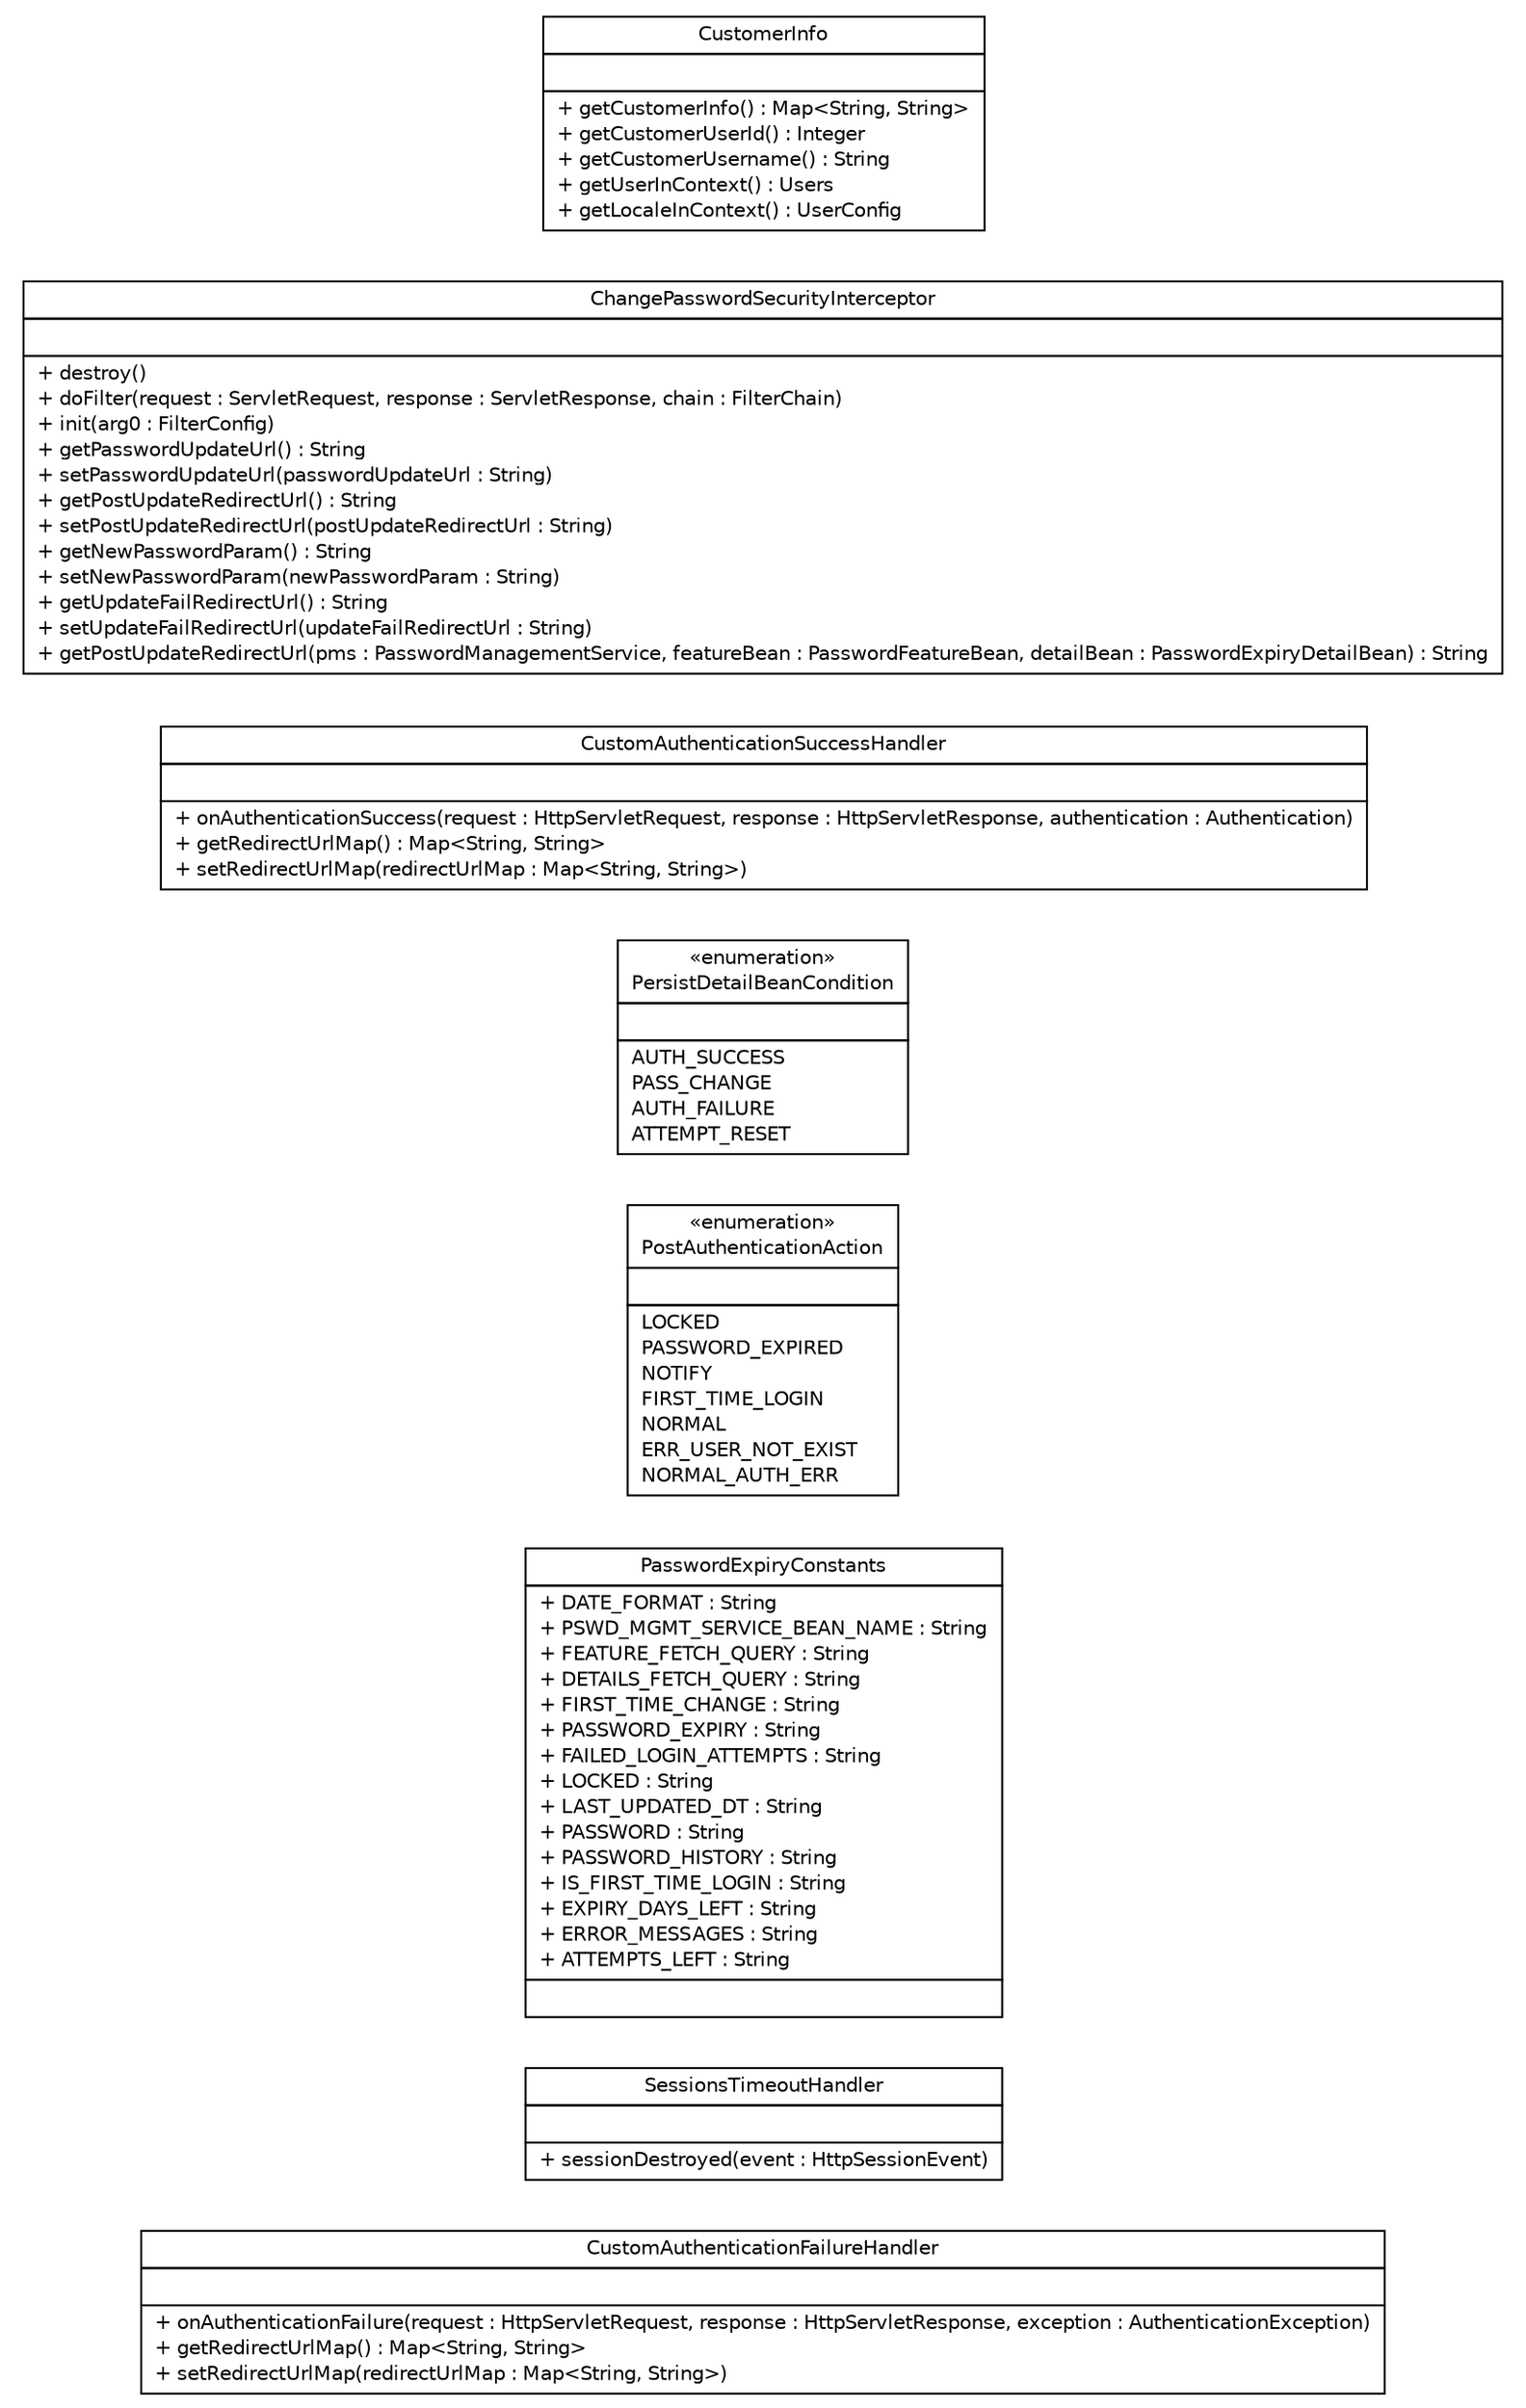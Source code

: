#!/usr/local/bin/dot
#
# Class diagram 
# Generated by UMLGraph version 5.1 (http://www.umlgraph.org/)
#

digraph G {
	edge [fontname="Helvetica",fontsize=10,labelfontname="Helvetica",labelfontsize=10];
	node [fontname="Helvetica",fontsize=10,shape=plaintext];
	nodesep=0.25;
	ranksep=0.5;
	rankdir=LR;
	// com.inn.headstartdemo.security.spring.CustomAuthenticationFailureHandler
	c263 [label=<<table title="com.inn.headstartdemo.security.spring.CustomAuthenticationFailureHandler" border="0" cellborder="1" cellspacing="0" cellpadding="2" port="p" href="./CustomAuthenticationFailureHandler.html">
		<tr><td><table border="0" cellspacing="0" cellpadding="1">
<tr><td align="center" balign="center"> CustomAuthenticationFailureHandler </td></tr>
		</table></td></tr>
		<tr><td><table border="0" cellspacing="0" cellpadding="1">
<tr><td align="left" balign="left">  </td></tr>
		</table></td></tr>
		<tr><td><table border="0" cellspacing="0" cellpadding="1">
<tr><td align="left" balign="left"> + onAuthenticationFailure(request : HttpServletRequest, response : HttpServletResponse, exception : AuthenticationException) </td></tr>
<tr><td align="left" balign="left"> + getRedirectUrlMap() : Map&lt;String, String&gt; </td></tr>
<tr><td align="left" balign="left"> + setRedirectUrlMap(redirectUrlMap : Map&lt;String, String&gt;) </td></tr>
		</table></td></tr>
		</table>>, fontname="Helvetica", fontcolor="black", fontsize=10.0];
	// com.inn.headstartdemo.security.spring.SessionsTimeoutHandler
	c264 [label=<<table title="com.inn.headstartdemo.security.spring.SessionsTimeoutHandler" border="0" cellborder="1" cellspacing="0" cellpadding="2" port="p" href="./SessionsTimeoutHandler.html">
		<tr><td><table border="0" cellspacing="0" cellpadding="1">
<tr><td align="center" balign="center"> SessionsTimeoutHandler </td></tr>
		</table></td></tr>
		<tr><td><table border="0" cellspacing="0" cellpadding="1">
<tr><td align="left" balign="left">  </td></tr>
		</table></td></tr>
		<tr><td><table border="0" cellspacing="0" cellpadding="1">
<tr><td align="left" balign="left"> + sessionDestroyed(event : HttpSessionEvent) </td></tr>
		</table></td></tr>
		</table>>, fontname="Helvetica", fontcolor="black", fontsize=10.0];
	// com.inn.headstartdemo.security.spring.PasswordExpiryConstants
	c265 [label=<<table title="com.inn.headstartdemo.security.spring.PasswordExpiryConstants" border="0" cellborder="1" cellspacing="0" cellpadding="2" port="p" href="./PasswordExpiryConstants.html">
		<tr><td><table border="0" cellspacing="0" cellpadding="1">
<tr><td align="center" balign="center"> PasswordExpiryConstants </td></tr>
		</table></td></tr>
		<tr><td><table border="0" cellspacing="0" cellpadding="1">
<tr><td align="left" balign="left"> + DATE_FORMAT : String </td></tr>
<tr><td align="left" balign="left"> + PSWD_MGMT_SERVICE_BEAN_NAME : String </td></tr>
<tr><td align="left" balign="left"> + FEATURE_FETCH_QUERY : String </td></tr>
<tr><td align="left" balign="left"> + DETAILS_FETCH_QUERY : String </td></tr>
<tr><td align="left" balign="left"> + FIRST_TIME_CHANGE : String </td></tr>
<tr><td align="left" balign="left"> + PASSWORD_EXPIRY : String </td></tr>
<tr><td align="left" balign="left"> + FAILED_LOGIN_ATTEMPTS : String </td></tr>
<tr><td align="left" balign="left"> + LOCKED : String </td></tr>
<tr><td align="left" balign="left"> + LAST_UPDATED_DT : String </td></tr>
<tr><td align="left" balign="left"> + PASSWORD : String </td></tr>
<tr><td align="left" balign="left"> + PASSWORD_HISTORY : String </td></tr>
<tr><td align="left" balign="left"> + IS_FIRST_TIME_LOGIN : String </td></tr>
<tr><td align="left" balign="left"> + EXPIRY_DAYS_LEFT : String </td></tr>
<tr><td align="left" balign="left"> + ERROR_MESSAGES : String </td></tr>
<tr><td align="left" balign="left"> + ATTEMPTS_LEFT : String </td></tr>
		</table></td></tr>
		<tr><td><table border="0" cellspacing="0" cellpadding="1">
<tr><td align="left" balign="left">  </td></tr>
		</table></td></tr>
		</table>>, fontname="Helvetica", fontcolor="black", fontsize=10.0];
	// com.inn.headstartdemo.security.spring.PasswordExpiryConstants.PostAuthenticationAction
	c266 [label=<<table title="com.inn.headstartdemo.security.spring.PasswordExpiryConstants.PostAuthenticationAction" border="0" cellborder="1" cellspacing="0" cellpadding="2" port="p" href="./PasswordExpiryConstants.PostAuthenticationAction.html">
		<tr><td><table border="0" cellspacing="0" cellpadding="1">
<tr><td align="center" balign="center"> &#171;enumeration&#187; </td></tr>
<tr><td align="center" balign="center"> PostAuthenticationAction </td></tr>
		</table></td></tr>
		<tr><td><table border="0" cellspacing="0" cellpadding="1">
<tr><td align="left" balign="left">  </td></tr>
		</table></td></tr>
		<tr><td><table border="0" cellspacing="0" cellpadding="1">
<tr><td align="left" balign="left"> LOCKED </td></tr>
<tr><td align="left" balign="left"> PASSWORD_EXPIRED </td></tr>
<tr><td align="left" balign="left"> NOTIFY </td></tr>
<tr><td align="left" balign="left"> FIRST_TIME_LOGIN </td></tr>
<tr><td align="left" balign="left"> NORMAL </td></tr>
<tr><td align="left" balign="left"> ERR_USER_NOT_EXIST </td></tr>
<tr><td align="left" balign="left"> NORMAL_AUTH_ERR </td></tr>
		</table></td></tr>
		</table>>, fontname="Helvetica", fontcolor="black", fontsize=10.0];
	// com.inn.headstartdemo.security.spring.PasswordExpiryConstants.PersistDetailBeanCondition
	c267 [label=<<table title="com.inn.headstartdemo.security.spring.PasswordExpiryConstants.PersistDetailBeanCondition" border="0" cellborder="1" cellspacing="0" cellpadding="2" port="p" href="./PasswordExpiryConstants.PersistDetailBeanCondition.html">
		<tr><td><table border="0" cellspacing="0" cellpadding="1">
<tr><td align="center" balign="center"> &#171;enumeration&#187; </td></tr>
<tr><td align="center" balign="center"> PersistDetailBeanCondition </td></tr>
		</table></td></tr>
		<tr><td><table border="0" cellspacing="0" cellpadding="1">
<tr><td align="left" balign="left">  </td></tr>
		</table></td></tr>
		<tr><td><table border="0" cellspacing="0" cellpadding="1">
<tr><td align="left" balign="left"> AUTH_SUCCESS </td></tr>
<tr><td align="left" balign="left"> PASS_CHANGE </td></tr>
<tr><td align="left" balign="left"> AUTH_FAILURE </td></tr>
<tr><td align="left" balign="left"> ATTEMPT_RESET </td></tr>
		</table></td></tr>
		</table>>, fontname="Helvetica", fontcolor="black", fontsize=10.0];
	// com.inn.headstartdemo.security.spring.CustomAuthenticationSuccessHandler
	c268 [label=<<table title="com.inn.headstartdemo.security.spring.CustomAuthenticationSuccessHandler" border="0" cellborder="1" cellspacing="0" cellpadding="2" port="p" href="./CustomAuthenticationSuccessHandler.html">
		<tr><td><table border="0" cellspacing="0" cellpadding="1">
<tr><td align="center" balign="center"> CustomAuthenticationSuccessHandler </td></tr>
		</table></td></tr>
		<tr><td><table border="0" cellspacing="0" cellpadding="1">
<tr><td align="left" balign="left">  </td></tr>
		</table></td></tr>
		<tr><td><table border="0" cellspacing="0" cellpadding="1">
<tr><td align="left" balign="left"> + onAuthenticationSuccess(request : HttpServletRequest, response : HttpServletResponse, authentication : Authentication) </td></tr>
<tr><td align="left" balign="left"> + getRedirectUrlMap() : Map&lt;String, String&gt; </td></tr>
<tr><td align="left" balign="left"> + setRedirectUrlMap(redirectUrlMap : Map&lt;String, String&gt;) </td></tr>
		</table></td></tr>
		</table>>, fontname="Helvetica", fontcolor="black", fontsize=10.0];
	// com.inn.headstartdemo.security.spring.ChangePasswordSecurityInterceptor
	c269 [label=<<table title="com.inn.headstartdemo.security.spring.ChangePasswordSecurityInterceptor" border="0" cellborder="1" cellspacing="0" cellpadding="2" port="p" href="./ChangePasswordSecurityInterceptor.html">
		<tr><td><table border="0" cellspacing="0" cellpadding="1">
<tr><td align="center" balign="center"> ChangePasswordSecurityInterceptor </td></tr>
		</table></td></tr>
		<tr><td><table border="0" cellspacing="0" cellpadding="1">
<tr><td align="left" balign="left">  </td></tr>
		</table></td></tr>
		<tr><td><table border="0" cellspacing="0" cellpadding="1">
<tr><td align="left" balign="left"> + destroy() </td></tr>
<tr><td align="left" balign="left"> + doFilter(request : ServletRequest, response : ServletResponse, chain : FilterChain) </td></tr>
<tr><td align="left" balign="left"> + init(arg0 : FilterConfig) </td></tr>
<tr><td align="left" balign="left"> + getPasswordUpdateUrl() : String </td></tr>
<tr><td align="left" balign="left"> + setPasswordUpdateUrl(passwordUpdateUrl : String) </td></tr>
<tr><td align="left" balign="left"> + getPostUpdateRedirectUrl() : String </td></tr>
<tr><td align="left" balign="left"> + setPostUpdateRedirectUrl(postUpdateRedirectUrl : String) </td></tr>
<tr><td align="left" balign="left"> + getNewPasswordParam() : String </td></tr>
<tr><td align="left" balign="left"> + setNewPasswordParam(newPasswordParam : String) </td></tr>
<tr><td align="left" balign="left"> + getUpdateFailRedirectUrl() : String </td></tr>
<tr><td align="left" balign="left"> + setUpdateFailRedirectUrl(updateFailRedirectUrl : String) </td></tr>
<tr><td align="left" balign="left"> + getPostUpdateRedirectUrl(pms : PasswordManagementService, featureBean : PasswordFeatureBean, detailBean : PasswordExpiryDetailBean) : String </td></tr>
		</table></td></tr>
		</table>>, fontname="Helvetica", fontcolor="black", fontsize=10.0];
	// com.inn.headstartdemo.security.spring.CustomerInfo
	c270 [label=<<table title="com.inn.headstartdemo.security.spring.CustomerInfo" border="0" cellborder="1" cellspacing="0" cellpadding="2" port="p" href="./CustomerInfo.html">
		<tr><td><table border="0" cellspacing="0" cellpadding="1">
<tr><td align="center" balign="center"> CustomerInfo </td></tr>
		</table></td></tr>
		<tr><td><table border="0" cellspacing="0" cellpadding="1">
<tr><td align="left" balign="left">  </td></tr>
		</table></td></tr>
		<tr><td><table border="0" cellspacing="0" cellpadding="1">
<tr><td align="left" balign="left"> + getCustomerInfo() : Map&lt;String, String&gt; </td></tr>
<tr><td align="left" balign="left"> + getCustomerUserId() : Integer </td></tr>
<tr><td align="left" balign="left"> + getCustomerUsername() : String </td></tr>
<tr><td align="left" balign="left"> + getUserInContext() : Users </td></tr>
<tr><td align="left" balign="left"> + getLocaleInContext() : UserConfig </td></tr>
		</table></td></tr>
		</table>>, fontname="Helvetica", fontcolor="black", fontsize=10.0];
}

